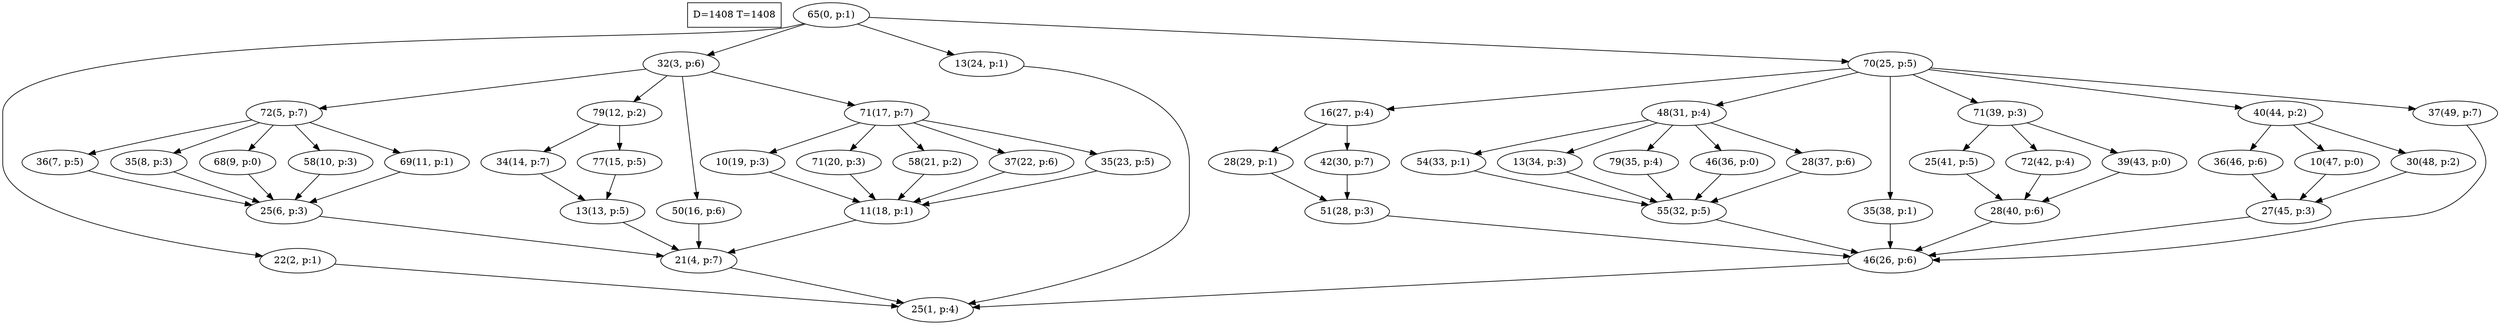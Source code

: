 digraph Task {
i [shape=box, label="D=1408 T=1408"]; 
0 [label="65(0, p:1)"];
1 [label="25(1, p:4)"];
2 [label="22(2, p:1)"];
3 [label="32(3, p:6)"];
4 [label="21(4, p:7)"];
5 [label="72(5, p:7)"];
6 [label="25(6, p:3)"];
7 [label="36(7, p:5)"];
8 [label="35(8, p:3)"];
9 [label="68(9, p:0)"];
10 [label="58(10, p:3)"];
11 [label="69(11, p:1)"];
12 [label="79(12, p:2)"];
13 [label="13(13, p:5)"];
14 [label="34(14, p:7)"];
15 [label="77(15, p:5)"];
16 [label="50(16, p:6)"];
17 [label="71(17, p:7)"];
18 [label="11(18, p:1)"];
19 [label="10(19, p:3)"];
20 [label="71(20, p:3)"];
21 [label="58(21, p:2)"];
22 [label="37(22, p:6)"];
23 [label="35(23, p:5)"];
24 [label="13(24, p:1)"];
25 [label="70(25, p:5)"];
26 [label="46(26, p:6)"];
27 [label="16(27, p:4)"];
28 [label="51(28, p:3)"];
29 [label="28(29, p:1)"];
30 [label="42(30, p:7)"];
31 [label="48(31, p:4)"];
32 [label="55(32, p:5)"];
33 [label="54(33, p:1)"];
34 [label="13(34, p:3)"];
35 [label="79(35, p:4)"];
36 [label="46(36, p:0)"];
37 [label="28(37, p:6)"];
38 [label="35(38, p:1)"];
39 [label="71(39, p:3)"];
40 [label="28(40, p:6)"];
41 [label="25(41, p:5)"];
42 [label="72(42, p:4)"];
43 [label="39(43, p:0)"];
44 [label="40(44, p:2)"];
45 [label="27(45, p:3)"];
46 [label="36(46, p:6)"];
47 [label="10(47, p:0)"];
48 [label="30(48, p:2)"];
49 [label="37(49, p:7)"];
0 -> 2;
0 -> 3;
0 -> 24;
0 -> 25;
2 -> 1;
3 -> 5;
3 -> 12;
3 -> 16;
3 -> 17;
4 -> 1;
5 -> 7;
5 -> 8;
5 -> 9;
5 -> 10;
5 -> 11;
6 -> 4;
7 -> 6;
8 -> 6;
9 -> 6;
10 -> 6;
11 -> 6;
12 -> 14;
12 -> 15;
13 -> 4;
14 -> 13;
15 -> 13;
16 -> 4;
17 -> 19;
17 -> 20;
17 -> 21;
17 -> 22;
17 -> 23;
18 -> 4;
19 -> 18;
20 -> 18;
21 -> 18;
22 -> 18;
23 -> 18;
24 -> 1;
25 -> 27;
25 -> 31;
25 -> 38;
25 -> 39;
25 -> 44;
25 -> 49;
26 -> 1;
27 -> 29;
27 -> 30;
28 -> 26;
29 -> 28;
30 -> 28;
31 -> 33;
31 -> 34;
31 -> 35;
31 -> 36;
31 -> 37;
32 -> 26;
33 -> 32;
34 -> 32;
35 -> 32;
36 -> 32;
37 -> 32;
38 -> 26;
39 -> 41;
39 -> 42;
39 -> 43;
40 -> 26;
41 -> 40;
42 -> 40;
43 -> 40;
44 -> 46;
44 -> 47;
44 -> 48;
45 -> 26;
46 -> 45;
47 -> 45;
48 -> 45;
49 -> 26;
}
